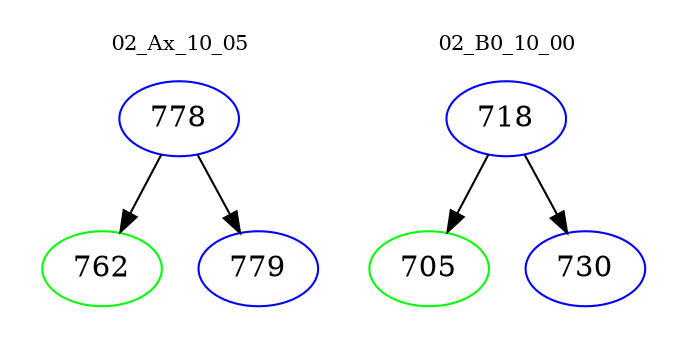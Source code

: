 digraph{
subgraph cluster_0 {
color = white
label = "02_Ax_10_05";
fontsize=10;
T0_778 [label="778", color="blue"]
T0_778 -> T0_762 [color="black"]
T0_762 [label="762", color="green"]
T0_778 -> T0_779 [color="black"]
T0_779 [label="779", color="blue"]
}
subgraph cluster_1 {
color = white
label = "02_B0_10_00";
fontsize=10;
T1_718 [label="718", color="blue"]
T1_718 -> T1_705 [color="black"]
T1_705 [label="705", color="green"]
T1_718 -> T1_730 [color="black"]
T1_730 [label="730", color="blue"]
}
}
